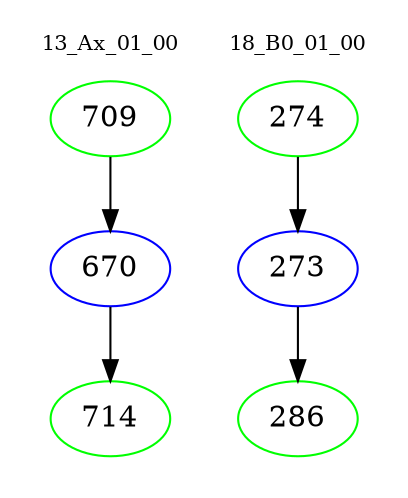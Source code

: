 digraph{
subgraph cluster_0 {
color = white
label = "13_Ax_01_00";
fontsize=10;
T0_709 [label="709", color="green"]
T0_709 -> T0_670 [color="black"]
T0_670 [label="670", color="blue"]
T0_670 -> T0_714 [color="black"]
T0_714 [label="714", color="green"]
}
subgraph cluster_1 {
color = white
label = "18_B0_01_00";
fontsize=10;
T1_274 [label="274", color="green"]
T1_274 -> T1_273 [color="black"]
T1_273 [label="273", color="blue"]
T1_273 -> T1_286 [color="black"]
T1_286 [label="286", color="green"]
}
}

